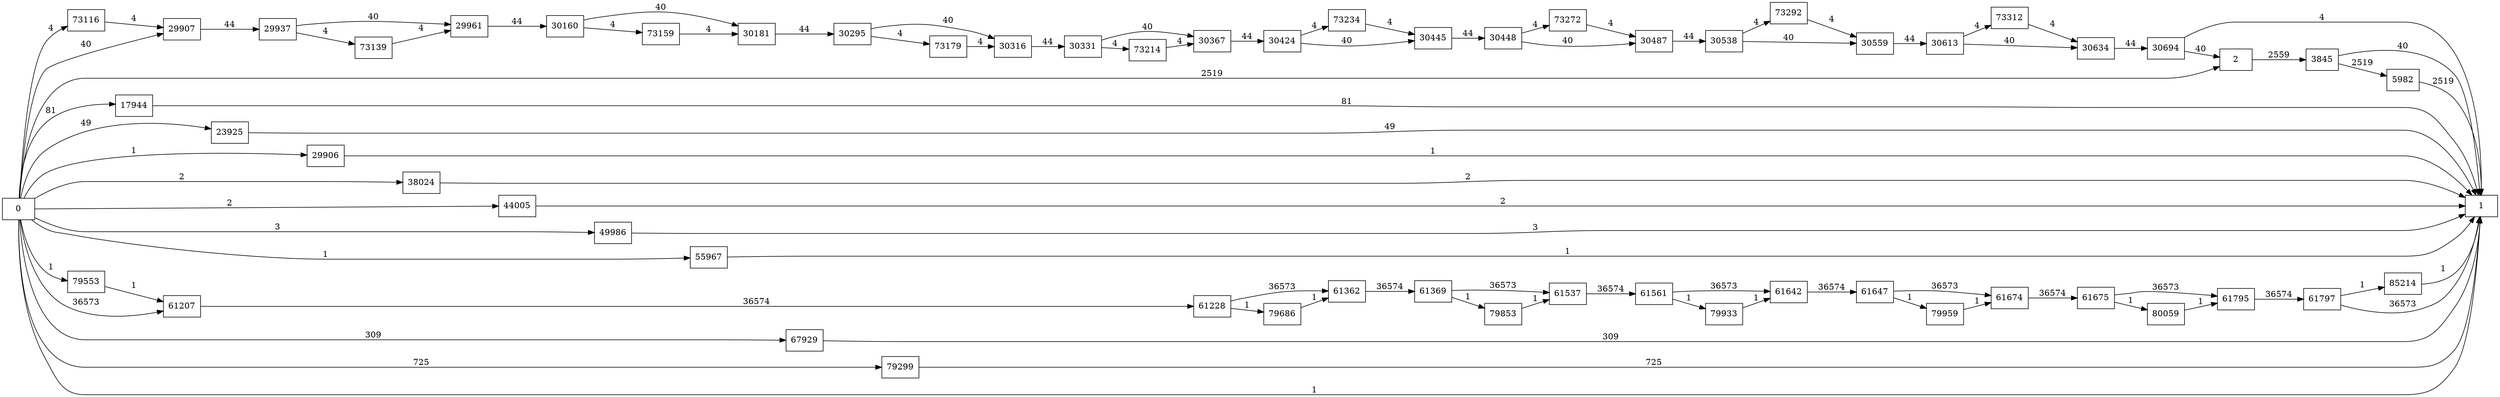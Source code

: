 digraph {
	graph [rankdir=LR]
	node [shape=rectangle]
	2 -> 3845 [label=2559]
	3845 -> 1 [label=40]
	3845 -> 5982 [label=2519]
	5982 -> 1 [label=2519]
	17944 -> 1 [label=81]
	23925 -> 1 [label=49]
	29906 -> 1 [label=1]
	29907 -> 29937 [label=44]
	29937 -> 29961 [label=40]
	29937 -> 73139 [label=4]
	29961 -> 30160 [label=44]
	30160 -> 30181 [label=40]
	30160 -> 73159 [label=4]
	30181 -> 30295 [label=44]
	30295 -> 30316 [label=40]
	30295 -> 73179 [label=4]
	30316 -> 30331 [label=44]
	30331 -> 30367 [label=40]
	30331 -> 73214 [label=4]
	30367 -> 30424 [label=44]
	30424 -> 30445 [label=40]
	30424 -> 73234 [label=4]
	30445 -> 30448 [label=44]
	30448 -> 30487 [label=40]
	30448 -> 73272 [label=4]
	30487 -> 30538 [label=44]
	30538 -> 30559 [label=40]
	30538 -> 73292 [label=4]
	30559 -> 30613 [label=44]
	30613 -> 30634 [label=40]
	30613 -> 73312 [label=4]
	30634 -> 30694 [label=44]
	30694 -> 2 [label=40]
	30694 -> 1 [label=4]
	38024 -> 1 [label=2]
	44005 -> 1 [label=2]
	49986 -> 1 [label=3]
	55967 -> 1 [label=1]
	61207 -> 61228 [label=36574]
	61228 -> 61362 [label=36573]
	61228 -> 79686 [label=1]
	61362 -> 61369 [label=36574]
	61369 -> 61537 [label=36573]
	61369 -> 79853 [label=1]
	61537 -> 61561 [label=36574]
	61561 -> 61642 [label=36573]
	61561 -> 79933 [label=1]
	61642 -> 61647 [label=36574]
	61647 -> 61674 [label=36573]
	61647 -> 79959 [label=1]
	61674 -> 61675 [label=36574]
	61675 -> 61795 [label=36573]
	61675 -> 80059 [label=1]
	61795 -> 61797 [label=36574]
	61797 -> 1 [label=36573]
	61797 -> 85214 [label=1]
	67929 -> 1 [label=309]
	73116 -> 29907 [label=4]
	73139 -> 29961 [label=4]
	73159 -> 30181 [label=4]
	73179 -> 30316 [label=4]
	73214 -> 30367 [label=4]
	73234 -> 30445 [label=4]
	73272 -> 30487 [label=4]
	73292 -> 30559 [label=4]
	73312 -> 30634 [label=4]
	79299 -> 1 [label=725]
	79553 -> 61207 [label=1]
	79686 -> 61362 [label=1]
	79853 -> 61537 [label=1]
	79933 -> 61642 [label=1]
	79959 -> 61674 [label=1]
	80059 -> 61795 [label=1]
	85214 -> 1 [label=1]
	0 -> 2 [label=2519]
	0 -> 29907 [label=40]
	0 -> 1 [label=1]
	0 -> 17944 [label=81]
	0 -> 23925 [label=49]
	0 -> 29906 [label=1]
	0 -> 38024 [label=2]
	0 -> 44005 [label=2]
	0 -> 49986 [label=3]
	0 -> 55967 [label=1]
	0 -> 61207 [label=36573]
	0 -> 67929 [label=309]
	0 -> 73116 [label=4]
	0 -> 79299 [label=725]
	0 -> 79553 [label=1]
}
